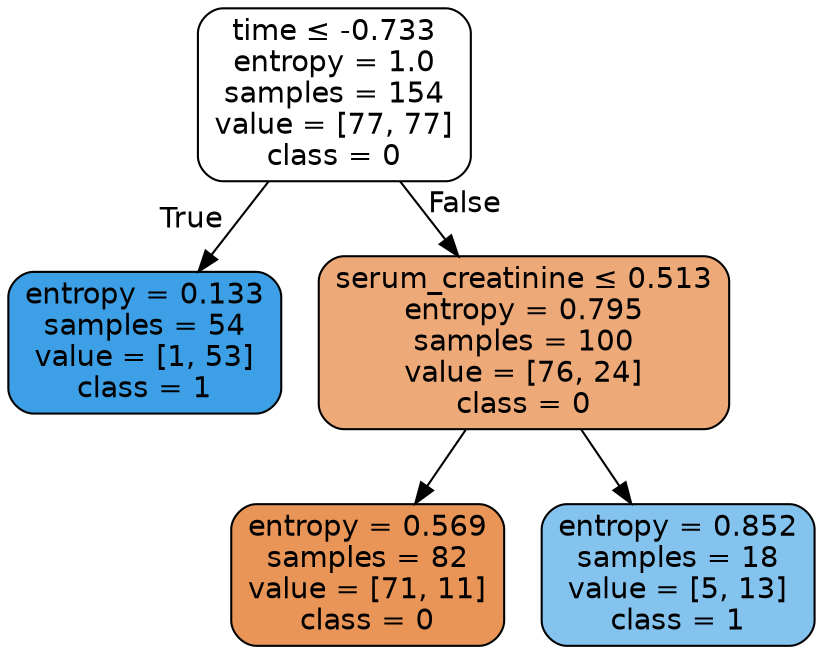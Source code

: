 digraph Tree {
node [shape=box, style="filled, rounded", color="black", fontname=helvetica] ;
edge [fontname=helvetica] ;
0 [label=<time &le; -0.733<br/>entropy = 1.0<br/>samples = 154<br/>value = [77, 77]<br/>class = 0>, fillcolor="#ffffff"] ;
1 [label=<entropy = 0.133<br/>samples = 54<br/>value = [1, 53]<br/>class = 1>, fillcolor="#3d9fe5"] ;
0 -> 1 [labeldistance=2.5, labelangle=45, headlabel="True"] ;
2 [label=<serum_creatinine &le; 0.513<br/>entropy = 0.795<br/>samples = 100<br/>value = [76, 24]<br/>class = 0>, fillcolor="#eda978"] ;
0 -> 2 [labeldistance=2.5, labelangle=-45, headlabel="False"] ;
3 [label=<entropy = 0.569<br/>samples = 82<br/>value = [71, 11]<br/>class = 0>, fillcolor="#e99558"] ;
2 -> 3 ;
4 [label=<entropy = 0.852<br/>samples = 18<br/>value = [5, 13]<br/>class = 1>, fillcolor="#85c3ef"] ;
2 -> 4 ;
}